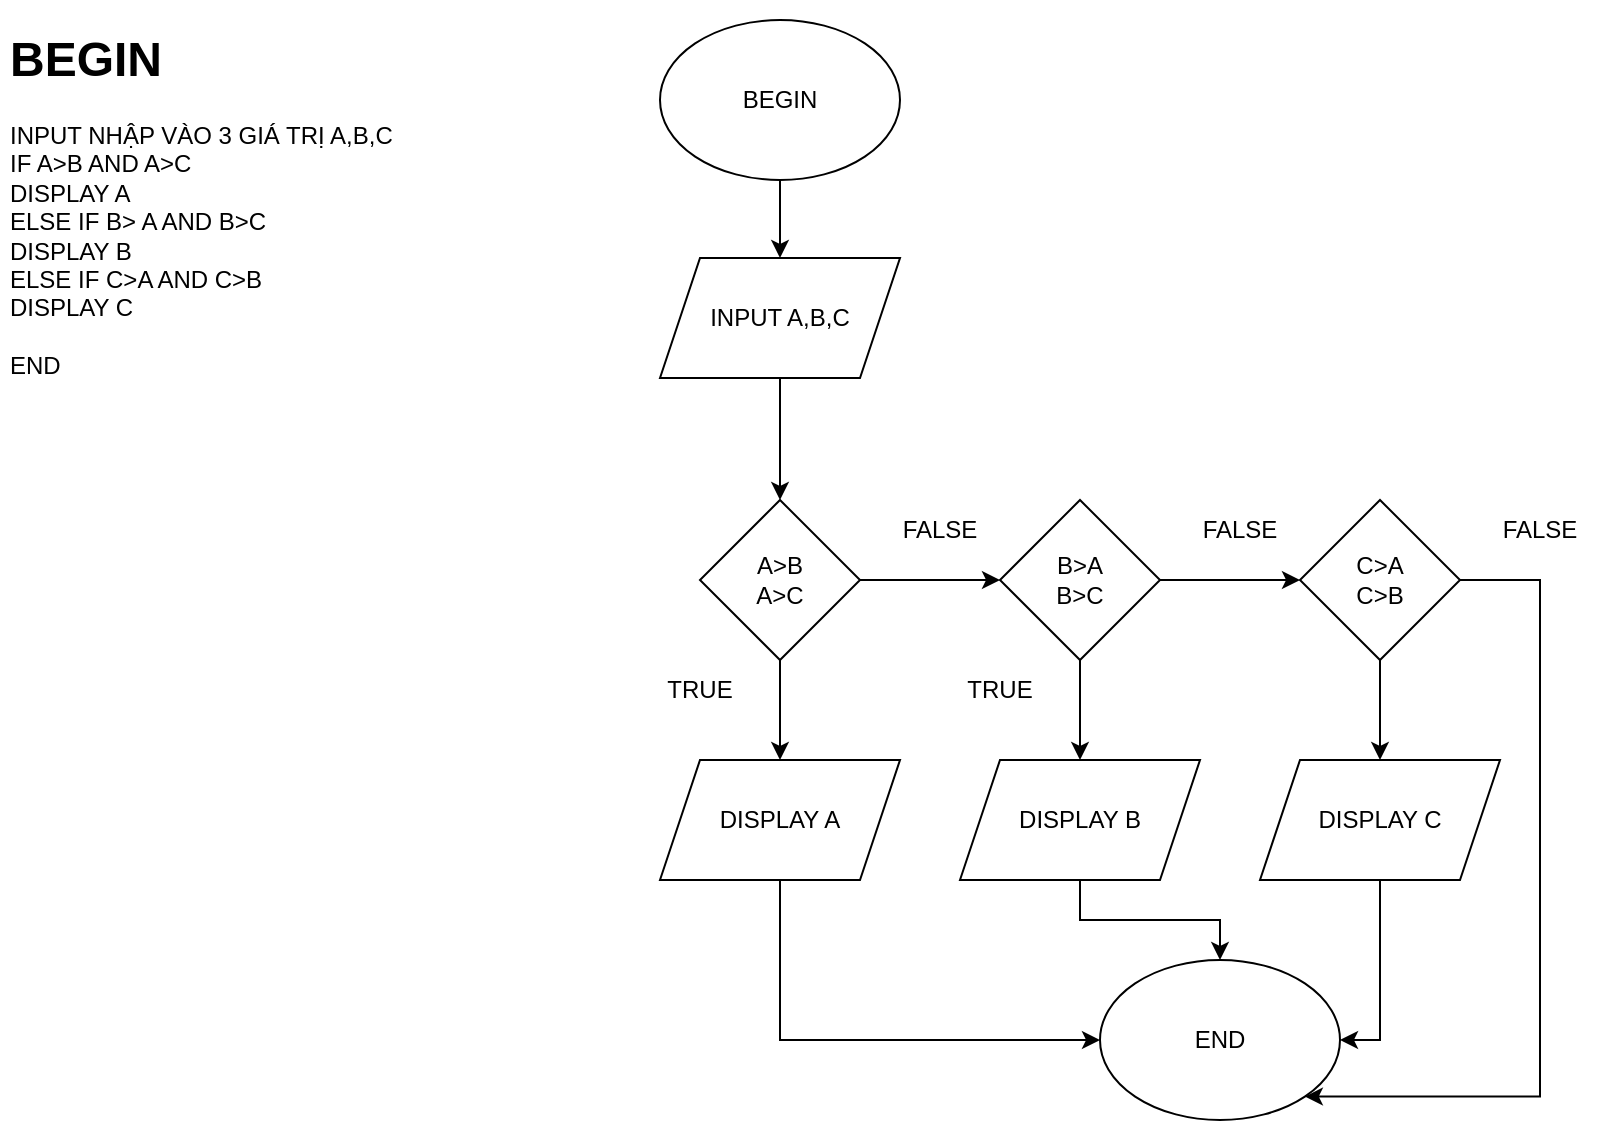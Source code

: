 <mxfile version="17.2.5" type="device"><diagram id="p1rA558STE74R8Mq6xjl" name="Page-1"><mxGraphModel dx="807" dy="535" grid="1" gridSize="10" guides="1" tooltips="1" connect="1" arrows="1" fold="1" page="1" pageScale="1" pageWidth="827" pageHeight="1169" math="0" shadow="0"><root><mxCell id="0"/><mxCell id="1" parent="0"/><mxCell id="6ZcizjAyWb7RH24Pmx0--1" value="&lt;h1&gt;BEGIN&lt;/h1&gt;&lt;div&gt;INPUT NHẬP VÀO 3 GIÁ TRỊ A,B,C&lt;/div&gt;&lt;div&gt;IF A&amp;gt;B AND A&amp;gt;C&lt;/div&gt;&lt;div&gt;DISPLAY A&lt;/div&gt;&lt;div&gt;ELSE IF B&amp;gt; A AND B&amp;gt;C&lt;/div&gt;&lt;div&gt;DISPLAY B&lt;/div&gt;&lt;div&gt;ELSE IF C&amp;gt;A AND C&amp;gt;B&lt;/div&gt;&lt;div&gt;DISPLAY C&lt;/div&gt;&lt;div&gt;&lt;br&gt;&lt;/div&gt;&lt;div&gt;END&amp;nbsp;&lt;/div&gt;" style="text;html=1;strokeColor=none;fillColor=none;spacing=5;spacingTop=-20;whiteSpace=wrap;overflow=hidden;rounded=0;" vertex="1" parent="1"><mxGeometry x="20" y="10" width="230" height="179" as="geometry"/></mxCell><mxCell id="6ZcizjAyWb7RH24Pmx0--4" style="edgeStyle=orthogonalEdgeStyle;rounded=0;orthogonalLoop=1;jettySize=auto;html=1;exitX=0.5;exitY=1;exitDx=0;exitDy=0;entryX=0.5;entryY=0;entryDx=0;entryDy=0;" edge="1" parent="1" source="6ZcizjAyWb7RH24Pmx0--2" target="6ZcizjAyWb7RH24Pmx0--3"><mxGeometry relative="1" as="geometry"/></mxCell><mxCell id="6ZcizjAyWb7RH24Pmx0--2" value="BEGIN" style="ellipse;whiteSpace=wrap;html=1;" vertex="1" parent="1"><mxGeometry x="350" y="10" width="120" height="80" as="geometry"/></mxCell><mxCell id="6ZcizjAyWb7RH24Pmx0--6" style="edgeStyle=orthogonalEdgeStyle;rounded=0;orthogonalLoop=1;jettySize=auto;html=1;entryX=0.5;entryY=0;entryDx=0;entryDy=0;" edge="1" parent="1" source="6ZcizjAyWb7RH24Pmx0--3" target="6ZcizjAyWb7RH24Pmx0--5"><mxGeometry relative="1" as="geometry"/></mxCell><mxCell id="6ZcizjAyWb7RH24Pmx0--3" value="INPUT A,B,C" style="shape=parallelogram;perimeter=parallelogramPerimeter;whiteSpace=wrap;html=1;fixedSize=1;" vertex="1" parent="1"><mxGeometry x="350" y="129" width="120" height="60" as="geometry"/></mxCell><mxCell id="6ZcizjAyWb7RH24Pmx0--8" style="edgeStyle=orthogonalEdgeStyle;rounded=0;orthogonalLoop=1;jettySize=auto;html=1;" edge="1" parent="1" source="6ZcizjAyWb7RH24Pmx0--5"><mxGeometry relative="1" as="geometry"><mxPoint x="520" y="290" as="targetPoint"/></mxGeometry></mxCell><mxCell id="6ZcizjAyWb7RH24Pmx0--9" style="edgeStyle=orthogonalEdgeStyle;rounded=0;orthogonalLoop=1;jettySize=auto;html=1;" edge="1" parent="1" source="6ZcizjAyWb7RH24Pmx0--5"><mxGeometry relative="1" as="geometry"><mxPoint x="410" y="380" as="targetPoint"/></mxGeometry></mxCell><mxCell id="6ZcizjAyWb7RH24Pmx0--5" value="A&amp;gt;B&lt;br&gt;A&amp;gt;C" style="rhombus;whiteSpace=wrap;html=1;" vertex="1" parent="1"><mxGeometry x="370" y="250" width="80" height="80" as="geometry"/></mxCell><mxCell id="6ZcizjAyWb7RH24Pmx0--25" style="edgeStyle=orthogonalEdgeStyle;rounded=0;orthogonalLoop=1;jettySize=auto;html=1;entryX=0;entryY=0.5;entryDx=0;entryDy=0;" edge="1" parent="1" source="6ZcizjAyWb7RH24Pmx0--10" target="6ZcizjAyWb7RH24Pmx0--24"><mxGeometry relative="1" as="geometry"><Array as="points"><mxPoint x="410" y="520"/></Array></mxGeometry></mxCell><mxCell id="6ZcizjAyWb7RH24Pmx0--10" value="DISPLAY A" style="shape=parallelogram;perimeter=parallelogramPerimeter;whiteSpace=wrap;html=1;fixedSize=1;" vertex="1" parent="1"><mxGeometry x="350" y="380" width="120" height="60" as="geometry"/></mxCell><mxCell id="6ZcizjAyWb7RH24Pmx0--14" style="edgeStyle=orthogonalEdgeStyle;rounded=0;orthogonalLoop=1;jettySize=auto;html=1;" edge="1" parent="1" source="6ZcizjAyWb7RH24Pmx0--11"><mxGeometry relative="1" as="geometry"><mxPoint x="560" y="380" as="targetPoint"/></mxGeometry></mxCell><mxCell id="6ZcizjAyWb7RH24Pmx0--18" style="edgeStyle=orthogonalEdgeStyle;rounded=0;orthogonalLoop=1;jettySize=auto;html=1;" edge="1" parent="1" source="6ZcizjAyWb7RH24Pmx0--11"><mxGeometry relative="1" as="geometry"><mxPoint x="670" y="290" as="targetPoint"/><Array as="points"><mxPoint x="670" y="290"/></Array></mxGeometry></mxCell><mxCell id="6ZcizjAyWb7RH24Pmx0--11" value="B&amp;gt;A&lt;br&gt;B&amp;gt;C" style="rhombus;whiteSpace=wrap;html=1;" vertex="1" parent="1"><mxGeometry x="520" y="250" width="80" height="80" as="geometry"/></mxCell><mxCell id="6ZcizjAyWb7RH24Pmx0--12" value="TRUE" style="text;html=1;strokeColor=none;fillColor=none;align=center;verticalAlign=middle;whiteSpace=wrap;rounded=0;" vertex="1" parent="1"><mxGeometry x="340" y="330" width="60" height="30" as="geometry"/></mxCell><mxCell id="6ZcizjAyWb7RH24Pmx0--13" value="FALSE" style="text;html=1;strokeColor=none;fillColor=none;align=center;verticalAlign=middle;whiteSpace=wrap;rounded=0;" vertex="1" parent="1"><mxGeometry x="460" y="250" width="60" height="30" as="geometry"/></mxCell><mxCell id="6ZcizjAyWb7RH24Pmx0--27" style="edgeStyle=orthogonalEdgeStyle;rounded=0;orthogonalLoop=1;jettySize=auto;html=1;" edge="1" parent="1" source="6ZcizjAyWb7RH24Pmx0--15" target="6ZcizjAyWb7RH24Pmx0--24"><mxGeometry relative="1" as="geometry"/></mxCell><mxCell id="6ZcizjAyWb7RH24Pmx0--15" value="DISPLAY B" style="shape=parallelogram;perimeter=parallelogramPerimeter;whiteSpace=wrap;html=1;fixedSize=1;" vertex="1" parent="1"><mxGeometry x="500" y="380" width="120" height="60" as="geometry"/></mxCell><mxCell id="6ZcizjAyWb7RH24Pmx0--16" value="TRUE" style="text;html=1;strokeColor=none;fillColor=none;align=center;verticalAlign=middle;whiteSpace=wrap;rounded=0;" vertex="1" parent="1"><mxGeometry x="490" y="330" width="60" height="30" as="geometry"/></mxCell><mxCell id="6ZcizjAyWb7RH24Pmx0--17" value="FALSE" style="text;html=1;strokeColor=none;fillColor=none;align=center;verticalAlign=middle;whiteSpace=wrap;rounded=0;" vertex="1" parent="1"><mxGeometry x="610" y="250" width="60" height="30" as="geometry"/></mxCell><mxCell id="6ZcizjAyWb7RH24Pmx0--20" style="edgeStyle=orthogonalEdgeStyle;rounded=0;orthogonalLoop=1;jettySize=auto;html=1;entryX=0.5;entryY=0;entryDx=0;entryDy=0;" edge="1" parent="1" source="6ZcizjAyWb7RH24Pmx0--19" target="6ZcizjAyWb7RH24Pmx0--21"><mxGeometry relative="1" as="geometry"><mxPoint x="710" y="390" as="targetPoint"/></mxGeometry></mxCell><mxCell id="6ZcizjAyWb7RH24Pmx0--22" style="edgeStyle=orthogonalEdgeStyle;rounded=0;orthogonalLoop=1;jettySize=auto;html=1;entryX=1;entryY=1;entryDx=0;entryDy=0;" edge="1" parent="1" source="6ZcizjAyWb7RH24Pmx0--19" target="6ZcizjAyWb7RH24Pmx0--24"><mxGeometry relative="1" as="geometry"><mxPoint x="820" y="520" as="targetPoint"/><Array as="points"><mxPoint x="790" y="290"/><mxPoint x="790" y="548"/></Array></mxGeometry></mxCell><mxCell id="6ZcizjAyWb7RH24Pmx0--19" value="C&amp;gt;A&lt;br&gt;C&amp;gt;B" style="rhombus;whiteSpace=wrap;html=1;" vertex="1" parent="1"><mxGeometry x="670" y="250" width="80" height="80" as="geometry"/></mxCell><mxCell id="6ZcizjAyWb7RH24Pmx0--28" style="edgeStyle=orthogonalEdgeStyle;rounded=0;orthogonalLoop=1;jettySize=auto;html=1;entryX=1;entryY=0.5;entryDx=0;entryDy=0;" edge="1" parent="1" source="6ZcizjAyWb7RH24Pmx0--21" target="6ZcizjAyWb7RH24Pmx0--24"><mxGeometry relative="1" as="geometry"/></mxCell><mxCell id="6ZcizjAyWb7RH24Pmx0--21" value="DISPLAY C" style="shape=parallelogram;perimeter=parallelogramPerimeter;whiteSpace=wrap;html=1;fixedSize=1;" vertex="1" parent="1"><mxGeometry x="650" y="380" width="120" height="60" as="geometry"/></mxCell><mxCell id="6ZcizjAyWb7RH24Pmx0--23" value="FALSE" style="text;html=1;strokeColor=none;fillColor=none;align=center;verticalAlign=middle;whiteSpace=wrap;rounded=0;" vertex="1" parent="1"><mxGeometry x="760" y="250" width="60" height="30" as="geometry"/></mxCell><mxCell id="6ZcizjAyWb7RH24Pmx0--24" value="END" style="ellipse;whiteSpace=wrap;html=1;" vertex="1" parent="1"><mxGeometry x="570" y="480" width="120" height="80" as="geometry"/></mxCell></root></mxGraphModel></diagram></mxfile>